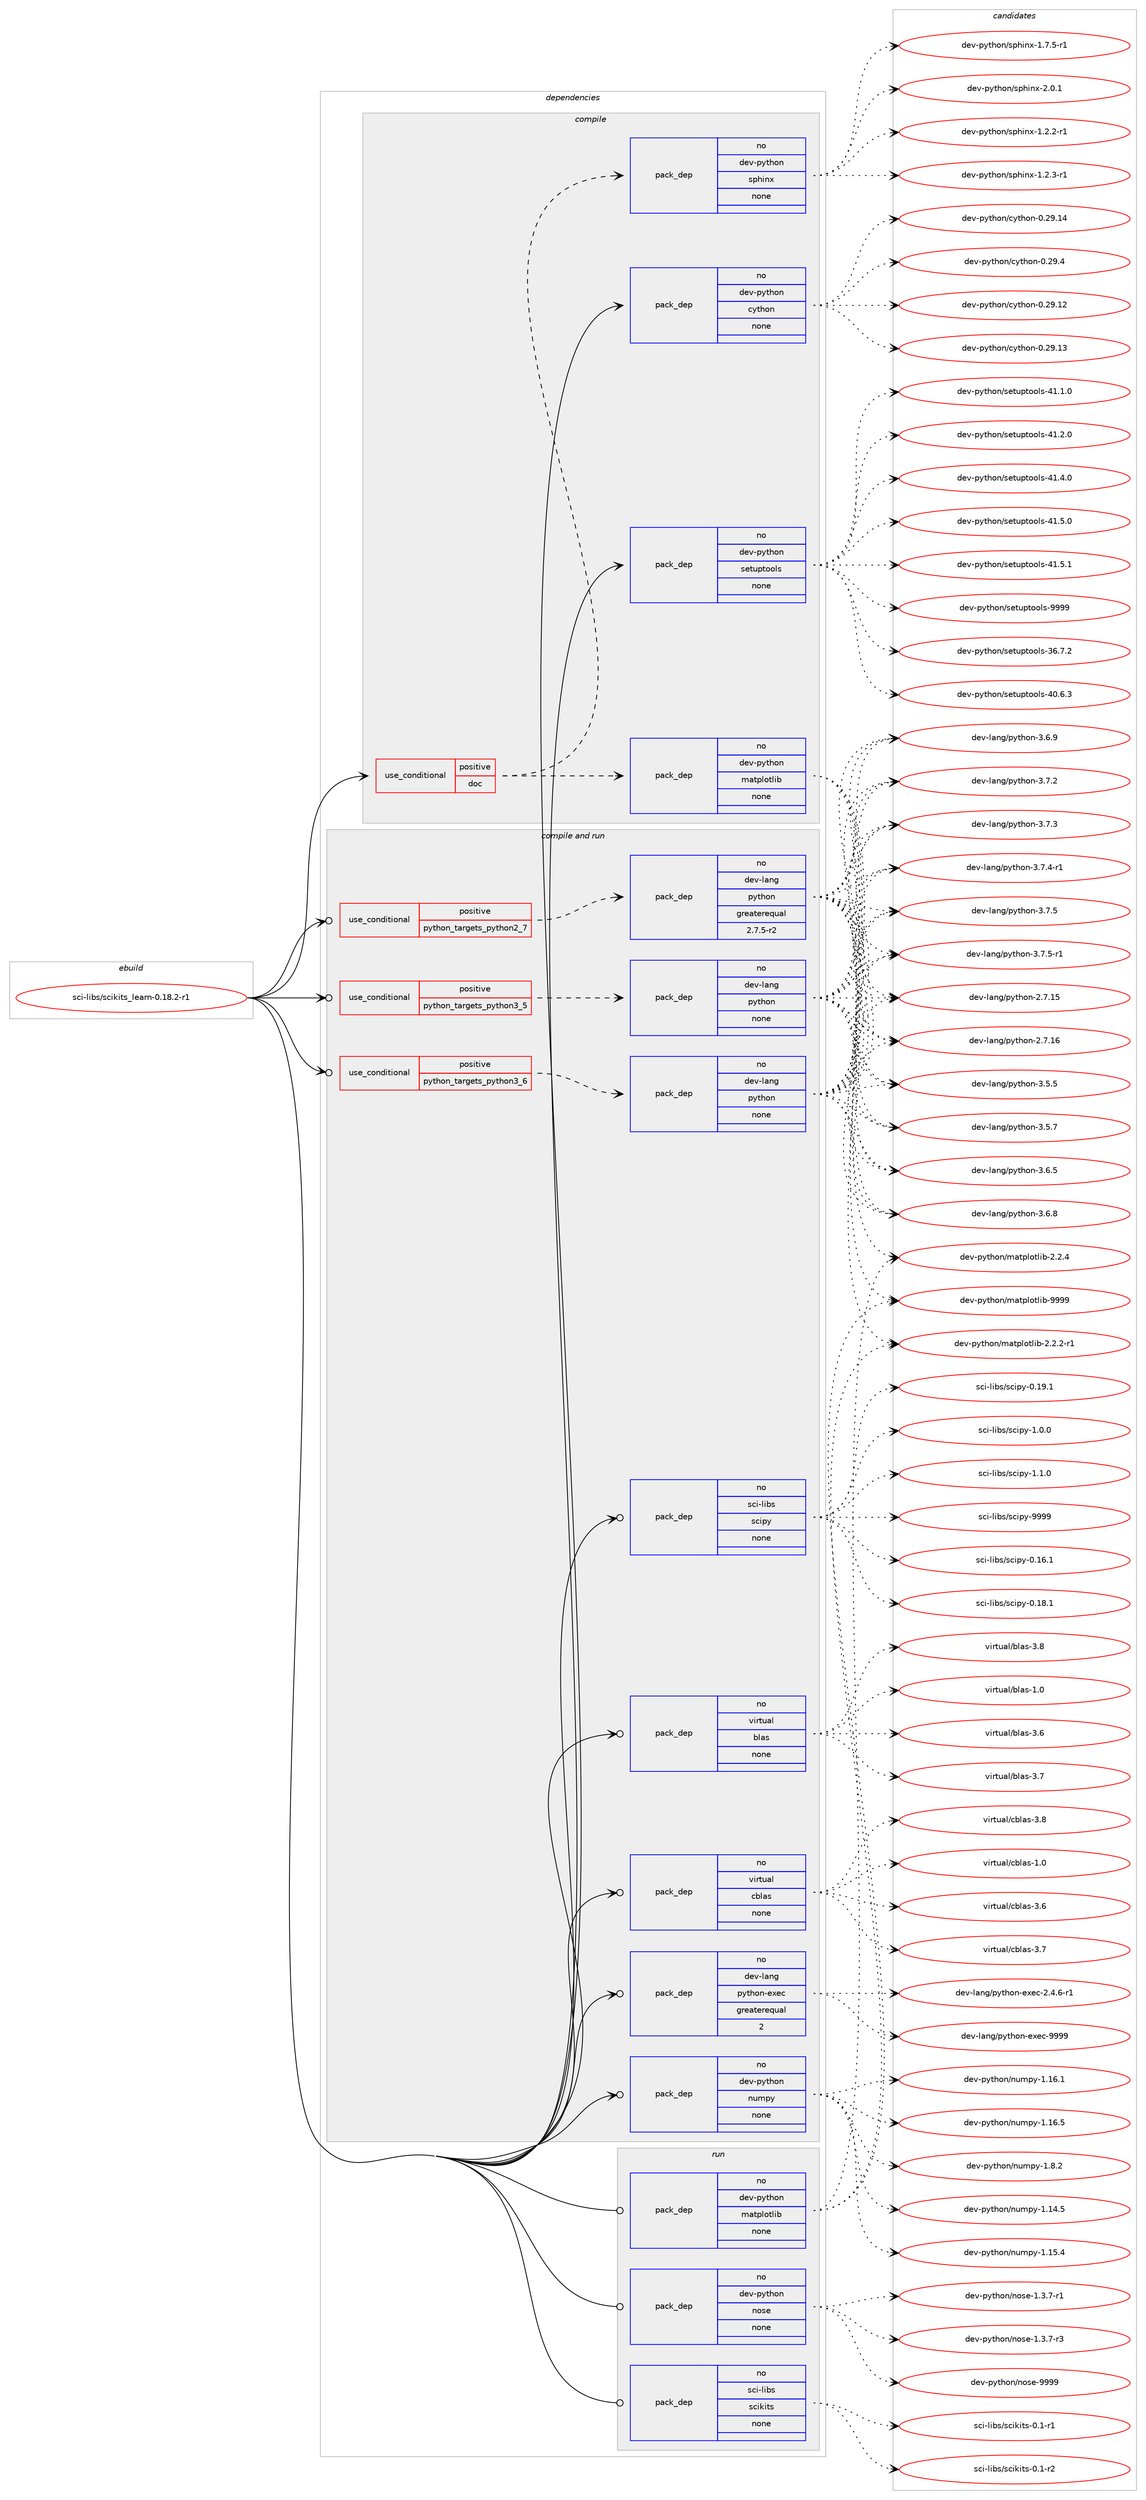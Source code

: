 digraph prolog {

# *************
# Graph options
# *************

newrank=true;
concentrate=true;
compound=true;
graph [rankdir=LR,fontname=Helvetica,fontsize=10,ranksep=1.5];#, ranksep=2.5, nodesep=0.2];
edge  [arrowhead=vee];
node  [fontname=Helvetica,fontsize=10];

# **********
# The ebuild
# **********

subgraph cluster_leftcol {
color=gray;
rank=same;
label=<<i>ebuild</i>>;
id [label="sci-libs/scikits_learn-0.18.2-r1", color=red, width=4, href="../sci-libs/scikits_learn-0.18.2-r1.svg"];
}

# ****************
# The dependencies
# ****************

subgraph cluster_midcol {
color=gray;
label=<<i>dependencies</i>>;
subgraph cluster_compile {
fillcolor="#eeeeee";
style=filled;
label=<<i>compile</i>>;
subgraph cond208703 {
dependency859508 [label=<<TABLE BORDER="0" CELLBORDER="1" CELLSPACING="0" CELLPADDING="4"><TR><TD ROWSPAN="3" CELLPADDING="10">use_conditional</TD></TR><TR><TD>positive</TD></TR><TR><TD>doc</TD></TR></TABLE>>, shape=none, color=red];
subgraph pack635616 {
dependency859509 [label=<<TABLE BORDER="0" CELLBORDER="1" CELLSPACING="0" CELLPADDING="4" WIDTH="220"><TR><TD ROWSPAN="6" CELLPADDING="30">pack_dep</TD></TR><TR><TD WIDTH="110">no</TD></TR><TR><TD>dev-python</TD></TR><TR><TD>matplotlib</TD></TR><TR><TD>none</TD></TR><TR><TD></TD></TR></TABLE>>, shape=none, color=blue];
}
dependency859508:e -> dependency859509:w [weight=20,style="dashed",arrowhead="vee"];
subgraph pack635617 {
dependency859510 [label=<<TABLE BORDER="0" CELLBORDER="1" CELLSPACING="0" CELLPADDING="4" WIDTH="220"><TR><TD ROWSPAN="6" CELLPADDING="30">pack_dep</TD></TR><TR><TD WIDTH="110">no</TD></TR><TR><TD>dev-python</TD></TR><TR><TD>sphinx</TD></TR><TR><TD>none</TD></TR><TR><TD></TD></TR></TABLE>>, shape=none, color=blue];
}
dependency859508:e -> dependency859510:w [weight=20,style="dashed",arrowhead="vee"];
}
id:e -> dependency859508:w [weight=20,style="solid",arrowhead="vee"];
subgraph pack635618 {
dependency859511 [label=<<TABLE BORDER="0" CELLBORDER="1" CELLSPACING="0" CELLPADDING="4" WIDTH="220"><TR><TD ROWSPAN="6" CELLPADDING="30">pack_dep</TD></TR><TR><TD WIDTH="110">no</TD></TR><TR><TD>dev-python</TD></TR><TR><TD>cython</TD></TR><TR><TD>none</TD></TR><TR><TD></TD></TR></TABLE>>, shape=none, color=blue];
}
id:e -> dependency859511:w [weight=20,style="solid",arrowhead="vee"];
subgraph pack635619 {
dependency859512 [label=<<TABLE BORDER="0" CELLBORDER="1" CELLSPACING="0" CELLPADDING="4" WIDTH="220"><TR><TD ROWSPAN="6" CELLPADDING="30">pack_dep</TD></TR><TR><TD WIDTH="110">no</TD></TR><TR><TD>dev-python</TD></TR><TR><TD>setuptools</TD></TR><TR><TD>none</TD></TR><TR><TD></TD></TR></TABLE>>, shape=none, color=blue];
}
id:e -> dependency859512:w [weight=20,style="solid",arrowhead="vee"];
}
subgraph cluster_compileandrun {
fillcolor="#eeeeee";
style=filled;
label=<<i>compile and run</i>>;
subgraph cond208704 {
dependency859513 [label=<<TABLE BORDER="0" CELLBORDER="1" CELLSPACING="0" CELLPADDING="4"><TR><TD ROWSPAN="3" CELLPADDING="10">use_conditional</TD></TR><TR><TD>positive</TD></TR><TR><TD>python_targets_python2_7</TD></TR></TABLE>>, shape=none, color=red];
subgraph pack635620 {
dependency859514 [label=<<TABLE BORDER="0" CELLBORDER="1" CELLSPACING="0" CELLPADDING="4" WIDTH="220"><TR><TD ROWSPAN="6" CELLPADDING="30">pack_dep</TD></TR><TR><TD WIDTH="110">no</TD></TR><TR><TD>dev-lang</TD></TR><TR><TD>python</TD></TR><TR><TD>greaterequal</TD></TR><TR><TD>2.7.5-r2</TD></TR></TABLE>>, shape=none, color=blue];
}
dependency859513:e -> dependency859514:w [weight=20,style="dashed",arrowhead="vee"];
}
id:e -> dependency859513:w [weight=20,style="solid",arrowhead="odotvee"];
subgraph cond208705 {
dependency859515 [label=<<TABLE BORDER="0" CELLBORDER="1" CELLSPACING="0" CELLPADDING="4"><TR><TD ROWSPAN="3" CELLPADDING="10">use_conditional</TD></TR><TR><TD>positive</TD></TR><TR><TD>python_targets_python3_5</TD></TR></TABLE>>, shape=none, color=red];
subgraph pack635621 {
dependency859516 [label=<<TABLE BORDER="0" CELLBORDER="1" CELLSPACING="0" CELLPADDING="4" WIDTH="220"><TR><TD ROWSPAN="6" CELLPADDING="30">pack_dep</TD></TR><TR><TD WIDTH="110">no</TD></TR><TR><TD>dev-lang</TD></TR><TR><TD>python</TD></TR><TR><TD>none</TD></TR><TR><TD></TD></TR></TABLE>>, shape=none, color=blue];
}
dependency859515:e -> dependency859516:w [weight=20,style="dashed",arrowhead="vee"];
}
id:e -> dependency859515:w [weight=20,style="solid",arrowhead="odotvee"];
subgraph cond208706 {
dependency859517 [label=<<TABLE BORDER="0" CELLBORDER="1" CELLSPACING="0" CELLPADDING="4"><TR><TD ROWSPAN="3" CELLPADDING="10">use_conditional</TD></TR><TR><TD>positive</TD></TR><TR><TD>python_targets_python3_6</TD></TR></TABLE>>, shape=none, color=red];
subgraph pack635622 {
dependency859518 [label=<<TABLE BORDER="0" CELLBORDER="1" CELLSPACING="0" CELLPADDING="4" WIDTH="220"><TR><TD ROWSPAN="6" CELLPADDING="30">pack_dep</TD></TR><TR><TD WIDTH="110">no</TD></TR><TR><TD>dev-lang</TD></TR><TR><TD>python</TD></TR><TR><TD>none</TD></TR><TR><TD></TD></TR></TABLE>>, shape=none, color=blue];
}
dependency859517:e -> dependency859518:w [weight=20,style="dashed",arrowhead="vee"];
}
id:e -> dependency859517:w [weight=20,style="solid",arrowhead="odotvee"];
subgraph pack635623 {
dependency859519 [label=<<TABLE BORDER="0" CELLBORDER="1" CELLSPACING="0" CELLPADDING="4" WIDTH="220"><TR><TD ROWSPAN="6" CELLPADDING="30">pack_dep</TD></TR><TR><TD WIDTH="110">no</TD></TR><TR><TD>dev-lang</TD></TR><TR><TD>python-exec</TD></TR><TR><TD>greaterequal</TD></TR><TR><TD>2</TD></TR></TABLE>>, shape=none, color=blue];
}
id:e -> dependency859519:w [weight=20,style="solid",arrowhead="odotvee"];
subgraph pack635624 {
dependency859520 [label=<<TABLE BORDER="0" CELLBORDER="1" CELLSPACING="0" CELLPADDING="4" WIDTH="220"><TR><TD ROWSPAN="6" CELLPADDING="30">pack_dep</TD></TR><TR><TD WIDTH="110">no</TD></TR><TR><TD>dev-python</TD></TR><TR><TD>numpy</TD></TR><TR><TD>none</TD></TR><TR><TD></TD></TR></TABLE>>, shape=none, color=blue];
}
id:e -> dependency859520:w [weight=20,style="solid",arrowhead="odotvee"];
subgraph pack635625 {
dependency859521 [label=<<TABLE BORDER="0" CELLBORDER="1" CELLSPACING="0" CELLPADDING="4" WIDTH="220"><TR><TD ROWSPAN="6" CELLPADDING="30">pack_dep</TD></TR><TR><TD WIDTH="110">no</TD></TR><TR><TD>sci-libs</TD></TR><TR><TD>scipy</TD></TR><TR><TD>none</TD></TR><TR><TD></TD></TR></TABLE>>, shape=none, color=blue];
}
id:e -> dependency859521:w [weight=20,style="solid",arrowhead="odotvee"];
subgraph pack635626 {
dependency859522 [label=<<TABLE BORDER="0" CELLBORDER="1" CELLSPACING="0" CELLPADDING="4" WIDTH="220"><TR><TD ROWSPAN="6" CELLPADDING="30">pack_dep</TD></TR><TR><TD WIDTH="110">no</TD></TR><TR><TD>virtual</TD></TR><TR><TD>blas</TD></TR><TR><TD>none</TD></TR><TR><TD></TD></TR></TABLE>>, shape=none, color=blue];
}
id:e -> dependency859522:w [weight=20,style="solid",arrowhead="odotvee"];
subgraph pack635627 {
dependency859523 [label=<<TABLE BORDER="0" CELLBORDER="1" CELLSPACING="0" CELLPADDING="4" WIDTH="220"><TR><TD ROWSPAN="6" CELLPADDING="30">pack_dep</TD></TR><TR><TD WIDTH="110">no</TD></TR><TR><TD>virtual</TD></TR><TR><TD>cblas</TD></TR><TR><TD>none</TD></TR><TR><TD></TD></TR></TABLE>>, shape=none, color=blue];
}
id:e -> dependency859523:w [weight=20,style="solid",arrowhead="odotvee"];
}
subgraph cluster_run {
fillcolor="#eeeeee";
style=filled;
label=<<i>run</i>>;
subgraph pack635628 {
dependency859524 [label=<<TABLE BORDER="0" CELLBORDER="1" CELLSPACING="0" CELLPADDING="4" WIDTH="220"><TR><TD ROWSPAN="6" CELLPADDING="30">pack_dep</TD></TR><TR><TD WIDTH="110">no</TD></TR><TR><TD>dev-python</TD></TR><TR><TD>matplotlib</TD></TR><TR><TD>none</TD></TR><TR><TD></TD></TR></TABLE>>, shape=none, color=blue];
}
id:e -> dependency859524:w [weight=20,style="solid",arrowhead="odot"];
subgraph pack635629 {
dependency859525 [label=<<TABLE BORDER="0" CELLBORDER="1" CELLSPACING="0" CELLPADDING="4" WIDTH="220"><TR><TD ROWSPAN="6" CELLPADDING="30">pack_dep</TD></TR><TR><TD WIDTH="110">no</TD></TR><TR><TD>dev-python</TD></TR><TR><TD>nose</TD></TR><TR><TD>none</TD></TR><TR><TD></TD></TR></TABLE>>, shape=none, color=blue];
}
id:e -> dependency859525:w [weight=20,style="solid",arrowhead="odot"];
subgraph pack635630 {
dependency859526 [label=<<TABLE BORDER="0" CELLBORDER="1" CELLSPACING="0" CELLPADDING="4" WIDTH="220"><TR><TD ROWSPAN="6" CELLPADDING="30">pack_dep</TD></TR><TR><TD WIDTH="110">no</TD></TR><TR><TD>sci-libs</TD></TR><TR><TD>scikits</TD></TR><TR><TD>none</TD></TR><TR><TD></TD></TR></TABLE>>, shape=none, color=blue];
}
id:e -> dependency859526:w [weight=20,style="solid",arrowhead="odot"];
}
}

# **************
# The candidates
# **************

subgraph cluster_choices {
rank=same;
color=gray;
label=<<i>candidates</i>>;

subgraph choice635616 {
color=black;
nodesep=1;
choice100101118451121211161041111104710997116112108111116108105984550465046504511449 [label="dev-python/matplotlib-2.2.2-r1", color=red, width=4,href="../dev-python/matplotlib-2.2.2-r1.svg"];
choice10010111845112121116104111110471099711611210811111610810598455046504652 [label="dev-python/matplotlib-2.2.4", color=red, width=4,href="../dev-python/matplotlib-2.2.4.svg"];
choice100101118451121211161041111104710997116112108111116108105984557575757 [label="dev-python/matplotlib-9999", color=red, width=4,href="../dev-python/matplotlib-9999.svg"];
dependency859509:e -> choice100101118451121211161041111104710997116112108111116108105984550465046504511449:w [style=dotted,weight="100"];
dependency859509:e -> choice10010111845112121116104111110471099711611210811111610810598455046504652:w [style=dotted,weight="100"];
dependency859509:e -> choice100101118451121211161041111104710997116112108111116108105984557575757:w [style=dotted,weight="100"];
}
subgraph choice635617 {
color=black;
nodesep=1;
choice10010111845112121116104111110471151121041051101204549465046504511449 [label="dev-python/sphinx-1.2.2-r1", color=red, width=4,href="../dev-python/sphinx-1.2.2-r1.svg"];
choice10010111845112121116104111110471151121041051101204549465046514511449 [label="dev-python/sphinx-1.2.3-r1", color=red, width=4,href="../dev-python/sphinx-1.2.3-r1.svg"];
choice10010111845112121116104111110471151121041051101204549465546534511449 [label="dev-python/sphinx-1.7.5-r1", color=red, width=4,href="../dev-python/sphinx-1.7.5-r1.svg"];
choice1001011184511212111610411111047115112104105110120455046484649 [label="dev-python/sphinx-2.0.1", color=red, width=4,href="../dev-python/sphinx-2.0.1.svg"];
dependency859510:e -> choice10010111845112121116104111110471151121041051101204549465046504511449:w [style=dotted,weight="100"];
dependency859510:e -> choice10010111845112121116104111110471151121041051101204549465046514511449:w [style=dotted,weight="100"];
dependency859510:e -> choice10010111845112121116104111110471151121041051101204549465546534511449:w [style=dotted,weight="100"];
dependency859510:e -> choice1001011184511212111610411111047115112104105110120455046484649:w [style=dotted,weight="100"];
}
subgraph choice635618 {
color=black;
nodesep=1;
choice1001011184511212111610411111047991211161041111104548465057464950 [label="dev-python/cython-0.29.12", color=red, width=4,href="../dev-python/cython-0.29.12.svg"];
choice1001011184511212111610411111047991211161041111104548465057464951 [label="dev-python/cython-0.29.13", color=red, width=4,href="../dev-python/cython-0.29.13.svg"];
choice1001011184511212111610411111047991211161041111104548465057464952 [label="dev-python/cython-0.29.14", color=red, width=4,href="../dev-python/cython-0.29.14.svg"];
choice10010111845112121116104111110479912111610411111045484650574652 [label="dev-python/cython-0.29.4", color=red, width=4,href="../dev-python/cython-0.29.4.svg"];
dependency859511:e -> choice1001011184511212111610411111047991211161041111104548465057464950:w [style=dotted,weight="100"];
dependency859511:e -> choice1001011184511212111610411111047991211161041111104548465057464951:w [style=dotted,weight="100"];
dependency859511:e -> choice1001011184511212111610411111047991211161041111104548465057464952:w [style=dotted,weight="100"];
dependency859511:e -> choice10010111845112121116104111110479912111610411111045484650574652:w [style=dotted,weight="100"];
}
subgraph choice635619 {
color=black;
nodesep=1;
choice100101118451121211161041111104711510111611711211611111110811545515446554650 [label="dev-python/setuptools-36.7.2", color=red, width=4,href="../dev-python/setuptools-36.7.2.svg"];
choice100101118451121211161041111104711510111611711211611111110811545524846544651 [label="dev-python/setuptools-40.6.3", color=red, width=4,href="../dev-python/setuptools-40.6.3.svg"];
choice100101118451121211161041111104711510111611711211611111110811545524946494648 [label="dev-python/setuptools-41.1.0", color=red, width=4,href="../dev-python/setuptools-41.1.0.svg"];
choice100101118451121211161041111104711510111611711211611111110811545524946504648 [label="dev-python/setuptools-41.2.0", color=red, width=4,href="../dev-python/setuptools-41.2.0.svg"];
choice100101118451121211161041111104711510111611711211611111110811545524946524648 [label="dev-python/setuptools-41.4.0", color=red, width=4,href="../dev-python/setuptools-41.4.0.svg"];
choice100101118451121211161041111104711510111611711211611111110811545524946534648 [label="dev-python/setuptools-41.5.0", color=red, width=4,href="../dev-python/setuptools-41.5.0.svg"];
choice100101118451121211161041111104711510111611711211611111110811545524946534649 [label="dev-python/setuptools-41.5.1", color=red, width=4,href="../dev-python/setuptools-41.5.1.svg"];
choice10010111845112121116104111110471151011161171121161111111081154557575757 [label="dev-python/setuptools-9999", color=red, width=4,href="../dev-python/setuptools-9999.svg"];
dependency859512:e -> choice100101118451121211161041111104711510111611711211611111110811545515446554650:w [style=dotted,weight="100"];
dependency859512:e -> choice100101118451121211161041111104711510111611711211611111110811545524846544651:w [style=dotted,weight="100"];
dependency859512:e -> choice100101118451121211161041111104711510111611711211611111110811545524946494648:w [style=dotted,weight="100"];
dependency859512:e -> choice100101118451121211161041111104711510111611711211611111110811545524946504648:w [style=dotted,weight="100"];
dependency859512:e -> choice100101118451121211161041111104711510111611711211611111110811545524946524648:w [style=dotted,weight="100"];
dependency859512:e -> choice100101118451121211161041111104711510111611711211611111110811545524946534648:w [style=dotted,weight="100"];
dependency859512:e -> choice100101118451121211161041111104711510111611711211611111110811545524946534649:w [style=dotted,weight="100"];
dependency859512:e -> choice10010111845112121116104111110471151011161171121161111111081154557575757:w [style=dotted,weight="100"];
}
subgraph choice635620 {
color=black;
nodesep=1;
choice10010111845108971101034711212111610411111045504655464953 [label="dev-lang/python-2.7.15", color=red, width=4,href="../dev-lang/python-2.7.15.svg"];
choice10010111845108971101034711212111610411111045504655464954 [label="dev-lang/python-2.7.16", color=red, width=4,href="../dev-lang/python-2.7.16.svg"];
choice100101118451089711010347112121116104111110455146534653 [label="dev-lang/python-3.5.5", color=red, width=4,href="../dev-lang/python-3.5.5.svg"];
choice100101118451089711010347112121116104111110455146534655 [label="dev-lang/python-3.5.7", color=red, width=4,href="../dev-lang/python-3.5.7.svg"];
choice100101118451089711010347112121116104111110455146544653 [label="dev-lang/python-3.6.5", color=red, width=4,href="../dev-lang/python-3.6.5.svg"];
choice100101118451089711010347112121116104111110455146544656 [label="dev-lang/python-3.6.8", color=red, width=4,href="../dev-lang/python-3.6.8.svg"];
choice100101118451089711010347112121116104111110455146544657 [label="dev-lang/python-3.6.9", color=red, width=4,href="../dev-lang/python-3.6.9.svg"];
choice100101118451089711010347112121116104111110455146554650 [label="dev-lang/python-3.7.2", color=red, width=4,href="../dev-lang/python-3.7.2.svg"];
choice100101118451089711010347112121116104111110455146554651 [label="dev-lang/python-3.7.3", color=red, width=4,href="../dev-lang/python-3.7.3.svg"];
choice1001011184510897110103471121211161041111104551465546524511449 [label="dev-lang/python-3.7.4-r1", color=red, width=4,href="../dev-lang/python-3.7.4-r1.svg"];
choice100101118451089711010347112121116104111110455146554653 [label="dev-lang/python-3.7.5", color=red, width=4,href="../dev-lang/python-3.7.5.svg"];
choice1001011184510897110103471121211161041111104551465546534511449 [label="dev-lang/python-3.7.5-r1", color=red, width=4,href="../dev-lang/python-3.7.5-r1.svg"];
dependency859514:e -> choice10010111845108971101034711212111610411111045504655464953:w [style=dotted,weight="100"];
dependency859514:e -> choice10010111845108971101034711212111610411111045504655464954:w [style=dotted,weight="100"];
dependency859514:e -> choice100101118451089711010347112121116104111110455146534653:w [style=dotted,weight="100"];
dependency859514:e -> choice100101118451089711010347112121116104111110455146534655:w [style=dotted,weight="100"];
dependency859514:e -> choice100101118451089711010347112121116104111110455146544653:w [style=dotted,weight="100"];
dependency859514:e -> choice100101118451089711010347112121116104111110455146544656:w [style=dotted,weight="100"];
dependency859514:e -> choice100101118451089711010347112121116104111110455146544657:w [style=dotted,weight="100"];
dependency859514:e -> choice100101118451089711010347112121116104111110455146554650:w [style=dotted,weight="100"];
dependency859514:e -> choice100101118451089711010347112121116104111110455146554651:w [style=dotted,weight="100"];
dependency859514:e -> choice1001011184510897110103471121211161041111104551465546524511449:w [style=dotted,weight="100"];
dependency859514:e -> choice100101118451089711010347112121116104111110455146554653:w [style=dotted,weight="100"];
dependency859514:e -> choice1001011184510897110103471121211161041111104551465546534511449:w [style=dotted,weight="100"];
}
subgraph choice635621 {
color=black;
nodesep=1;
choice10010111845108971101034711212111610411111045504655464953 [label="dev-lang/python-2.7.15", color=red, width=4,href="../dev-lang/python-2.7.15.svg"];
choice10010111845108971101034711212111610411111045504655464954 [label="dev-lang/python-2.7.16", color=red, width=4,href="../dev-lang/python-2.7.16.svg"];
choice100101118451089711010347112121116104111110455146534653 [label="dev-lang/python-3.5.5", color=red, width=4,href="../dev-lang/python-3.5.5.svg"];
choice100101118451089711010347112121116104111110455146534655 [label="dev-lang/python-3.5.7", color=red, width=4,href="../dev-lang/python-3.5.7.svg"];
choice100101118451089711010347112121116104111110455146544653 [label="dev-lang/python-3.6.5", color=red, width=4,href="../dev-lang/python-3.6.5.svg"];
choice100101118451089711010347112121116104111110455146544656 [label="dev-lang/python-3.6.8", color=red, width=4,href="../dev-lang/python-3.6.8.svg"];
choice100101118451089711010347112121116104111110455146544657 [label="dev-lang/python-3.6.9", color=red, width=4,href="../dev-lang/python-3.6.9.svg"];
choice100101118451089711010347112121116104111110455146554650 [label="dev-lang/python-3.7.2", color=red, width=4,href="../dev-lang/python-3.7.2.svg"];
choice100101118451089711010347112121116104111110455146554651 [label="dev-lang/python-3.7.3", color=red, width=4,href="../dev-lang/python-3.7.3.svg"];
choice1001011184510897110103471121211161041111104551465546524511449 [label="dev-lang/python-3.7.4-r1", color=red, width=4,href="../dev-lang/python-3.7.4-r1.svg"];
choice100101118451089711010347112121116104111110455146554653 [label="dev-lang/python-3.7.5", color=red, width=4,href="../dev-lang/python-3.7.5.svg"];
choice1001011184510897110103471121211161041111104551465546534511449 [label="dev-lang/python-3.7.5-r1", color=red, width=4,href="../dev-lang/python-3.7.5-r1.svg"];
dependency859516:e -> choice10010111845108971101034711212111610411111045504655464953:w [style=dotted,weight="100"];
dependency859516:e -> choice10010111845108971101034711212111610411111045504655464954:w [style=dotted,weight="100"];
dependency859516:e -> choice100101118451089711010347112121116104111110455146534653:w [style=dotted,weight="100"];
dependency859516:e -> choice100101118451089711010347112121116104111110455146534655:w [style=dotted,weight="100"];
dependency859516:e -> choice100101118451089711010347112121116104111110455146544653:w [style=dotted,weight="100"];
dependency859516:e -> choice100101118451089711010347112121116104111110455146544656:w [style=dotted,weight="100"];
dependency859516:e -> choice100101118451089711010347112121116104111110455146544657:w [style=dotted,weight="100"];
dependency859516:e -> choice100101118451089711010347112121116104111110455146554650:w [style=dotted,weight="100"];
dependency859516:e -> choice100101118451089711010347112121116104111110455146554651:w [style=dotted,weight="100"];
dependency859516:e -> choice1001011184510897110103471121211161041111104551465546524511449:w [style=dotted,weight="100"];
dependency859516:e -> choice100101118451089711010347112121116104111110455146554653:w [style=dotted,weight="100"];
dependency859516:e -> choice1001011184510897110103471121211161041111104551465546534511449:w [style=dotted,weight="100"];
}
subgraph choice635622 {
color=black;
nodesep=1;
choice10010111845108971101034711212111610411111045504655464953 [label="dev-lang/python-2.7.15", color=red, width=4,href="../dev-lang/python-2.7.15.svg"];
choice10010111845108971101034711212111610411111045504655464954 [label="dev-lang/python-2.7.16", color=red, width=4,href="../dev-lang/python-2.7.16.svg"];
choice100101118451089711010347112121116104111110455146534653 [label="dev-lang/python-3.5.5", color=red, width=4,href="../dev-lang/python-3.5.5.svg"];
choice100101118451089711010347112121116104111110455146534655 [label="dev-lang/python-3.5.7", color=red, width=4,href="../dev-lang/python-3.5.7.svg"];
choice100101118451089711010347112121116104111110455146544653 [label="dev-lang/python-3.6.5", color=red, width=4,href="../dev-lang/python-3.6.5.svg"];
choice100101118451089711010347112121116104111110455146544656 [label="dev-lang/python-3.6.8", color=red, width=4,href="../dev-lang/python-3.6.8.svg"];
choice100101118451089711010347112121116104111110455146544657 [label="dev-lang/python-3.6.9", color=red, width=4,href="../dev-lang/python-3.6.9.svg"];
choice100101118451089711010347112121116104111110455146554650 [label="dev-lang/python-3.7.2", color=red, width=4,href="../dev-lang/python-3.7.2.svg"];
choice100101118451089711010347112121116104111110455146554651 [label="dev-lang/python-3.7.3", color=red, width=4,href="../dev-lang/python-3.7.3.svg"];
choice1001011184510897110103471121211161041111104551465546524511449 [label="dev-lang/python-3.7.4-r1", color=red, width=4,href="../dev-lang/python-3.7.4-r1.svg"];
choice100101118451089711010347112121116104111110455146554653 [label="dev-lang/python-3.7.5", color=red, width=4,href="../dev-lang/python-3.7.5.svg"];
choice1001011184510897110103471121211161041111104551465546534511449 [label="dev-lang/python-3.7.5-r1", color=red, width=4,href="../dev-lang/python-3.7.5-r1.svg"];
dependency859518:e -> choice10010111845108971101034711212111610411111045504655464953:w [style=dotted,weight="100"];
dependency859518:e -> choice10010111845108971101034711212111610411111045504655464954:w [style=dotted,weight="100"];
dependency859518:e -> choice100101118451089711010347112121116104111110455146534653:w [style=dotted,weight="100"];
dependency859518:e -> choice100101118451089711010347112121116104111110455146534655:w [style=dotted,weight="100"];
dependency859518:e -> choice100101118451089711010347112121116104111110455146544653:w [style=dotted,weight="100"];
dependency859518:e -> choice100101118451089711010347112121116104111110455146544656:w [style=dotted,weight="100"];
dependency859518:e -> choice100101118451089711010347112121116104111110455146544657:w [style=dotted,weight="100"];
dependency859518:e -> choice100101118451089711010347112121116104111110455146554650:w [style=dotted,weight="100"];
dependency859518:e -> choice100101118451089711010347112121116104111110455146554651:w [style=dotted,weight="100"];
dependency859518:e -> choice1001011184510897110103471121211161041111104551465546524511449:w [style=dotted,weight="100"];
dependency859518:e -> choice100101118451089711010347112121116104111110455146554653:w [style=dotted,weight="100"];
dependency859518:e -> choice1001011184510897110103471121211161041111104551465546534511449:w [style=dotted,weight="100"];
}
subgraph choice635623 {
color=black;
nodesep=1;
choice10010111845108971101034711212111610411111045101120101994550465246544511449 [label="dev-lang/python-exec-2.4.6-r1", color=red, width=4,href="../dev-lang/python-exec-2.4.6-r1.svg"];
choice10010111845108971101034711212111610411111045101120101994557575757 [label="dev-lang/python-exec-9999", color=red, width=4,href="../dev-lang/python-exec-9999.svg"];
dependency859519:e -> choice10010111845108971101034711212111610411111045101120101994550465246544511449:w [style=dotted,weight="100"];
dependency859519:e -> choice10010111845108971101034711212111610411111045101120101994557575757:w [style=dotted,weight="100"];
}
subgraph choice635624 {
color=black;
nodesep=1;
choice100101118451121211161041111104711011710911212145494649524653 [label="dev-python/numpy-1.14.5", color=red, width=4,href="../dev-python/numpy-1.14.5.svg"];
choice100101118451121211161041111104711011710911212145494649534652 [label="dev-python/numpy-1.15.4", color=red, width=4,href="../dev-python/numpy-1.15.4.svg"];
choice100101118451121211161041111104711011710911212145494649544649 [label="dev-python/numpy-1.16.1", color=red, width=4,href="../dev-python/numpy-1.16.1.svg"];
choice100101118451121211161041111104711011710911212145494649544653 [label="dev-python/numpy-1.16.5", color=red, width=4,href="../dev-python/numpy-1.16.5.svg"];
choice1001011184511212111610411111047110117109112121454946564650 [label="dev-python/numpy-1.8.2", color=red, width=4,href="../dev-python/numpy-1.8.2.svg"];
dependency859520:e -> choice100101118451121211161041111104711011710911212145494649524653:w [style=dotted,weight="100"];
dependency859520:e -> choice100101118451121211161041111104711011710911212145494649534652:w [style=dotted,weight="100"];
dependency859520:e -> choice100101118451121211161041111104711011710911212145494649544649:w [style=dotted,weight="100"];
dependency859520:e -> choice100101118451121211161041111104711011710911212145494649544653:w [style=dotted,weight="100"];
dependency859520:e -> choice1001011184511212111610411111047110117109112121454946564650:w [style=dotted,weight="100"];
}
subgraph choice635625 {
color=black;
nodesep=1;
choice115991054510810598115471159910511212145484649544649 [label="sci-libs/scipy-0.16.1", color=red, width=4,href="../sci-libs/scipy-0.16.1.svg"];
choice115991054510810598115471159910511212145484649564649 [label="sci-libs/scipy-0.18.1", color=red, width=4,href="../sci-libs/scipy-0.18.1.svg"];
choice115991054510810598115471159910511212145484649574649 [label="sci-libs/scipy-0.19.1", color=red, width=4,href="../sci-libs/scipy-0.19.1.svg"];
choice1159910545108105981154711599105112121454946484648 [label="sci-libs/scipy-1.0.0", color=red, width=4,href="../sci-libs/scipy-1.0.0.svg"];
choice1159910545108105981154711599105112121454946494648 [label="sci-libs/scipy-1.1.0", color=red, width=4,href="../sci-libs/scipy-1.1.0.svg"];
choice11599105451081059811547115991051121214557575757 [label="sci-libs/scipy-9999", color=red, width=4,href="../sci-libs/scipy-9999.svg"];
dependency859521:e -> choice115991054510810598115471159910511212145484649544649:w [style=dotted,weight="100"];
dependency859521:e -> choice115991054510810598115471159910511212145484649564649:w [style=dotted,weight="100"];
dependency859521:e -> choice115991054510810598115471159910511212145484649574649:w [style=dotted,weight="100"];
dependency859521:e -> choice1159910545108105981154711599105112121454946484648:w [style=dotted,weight="100"];
dependency859521:e -> choice1159910545108105981154711599105112121454946494648:w [style=dotted,weight="100"];
dependency859521:e -> choice11599105451081059811547115991051121214557575757:w [style=dotted,weight="100"];
}
subgraph choice635626 {
color=black;
nodesep=1;
choice1181051141161179710847981089711545494648 [label="virtual/blas-1.0", color=red, width=4,href="../virtual/blas-1.0.svg"];
choice1181051141161179710847981089711545514654 [label="virtual/blas-3.6", color=red, width=4,href="../virtual/blas-3.6.svg"];
choice1181051141161179710847981089711545514655 [label="virtual/blas-3.7", color=red, width=4,href="../virtual/blas-3.7.svg"];
choice1181051141161179710847981089711545514656 [label="virtual/blas-3.8", color=red, width=4,href="../virtual/blas-3.8.svg"];
dependency859522:e -> choice1181051141161179710847981089711545494648:w [style=dotted,weight="100"];
dependency859522:e -> choice1181051141161179710847981089711545514654:w [style=dotted,weight="100"];
dependency859522:e -> choice1181051141161179710847981089711545514655:w [style=dotted,weight="100"];
dependency859522:e -> choice1181051141161179710847981089711545514656:w [style=dotted,weight="100"];
}
subgraph choice635627 {
color=black;
nodesep=1;
choice118105114116117971084799981089711545494648 [label="virtual/cblas-1.0", color=red, width=4,href="../virtual/cblas-1.0.svg"];
choice118105114116117971084799981089711545514654 [label="virtual/cblas-3.6", color=red, width=4,href="../virtual/cblas-3.6.svg"];
choice118105114116117971084799981089711545514655 [label="virtual/cblas-3.7", color=red, width=4,href="../virtual/cblas-3.7.svg"];
choice118105114116117971084799981089711545514656 [label="virtual/cblas-3.8", color=red, width=4,href="../virtual/cblas-3.8.svg"];
dependency859523:e -> choice118105114116117971084799981089711545494648:w [style=dotted,weight="100"];
dependency859523:e -> choice118105114116117971084799981089711545514654:w [style=dotted,weight="100"];
dependency859523:e -> choice118105114116117971084799981089711545514655:w [style=dotted,weight="100"];
dependency859523:e -> choice118105114116117971084799981089711545514656:w [style=dotted,weight="100"];
}
subgraph choice635628 {
color=black;
nodesep=1;
choice100101118451121211161041111104710997116112108111116108105984550465046504511449 [label="dev-python/matplotlib-2.2.2-r1", color=red, width=4,href="../dev-python/matplotlib-2.2.2-r1.svg"];
choice10010111845112121116104111110471099711611210811111610810598455046504652 [label="dev-python/matplotlib-2.2.4", color=red, width=4,href="../dev-python/matplotlib-2.2.4.svg"];
choice100101118451121211161041111104710997116112108111116108105984557575757 [label="dev-python/matplotlib-9999", color=red, width=4,href="../dev-python/matplotlib-9999.svg"];
dependency859524:e -> choice100101118451121211161041111104710997116112108111116108105984550465046504511449:w [style=dotted,weight="100"];
dependency859524:e -> choice10010111845112121116104111110471099711611210811111610810598455046504652:w [style=dotted,weight="100"];
dependency859524:e -> choice100101118451121211161041111104710997116112108111116108105984557575757:w [style=dotted,weight="100"];
}
subgraph choice635629 {
color=black;
nodesep=1;
choice10010111845112121116104111110471101111151014549465146554511449 [label="dev-python/nose-1.3.7-r1", color=red, width=4,href="../dev-python/nose-1.3.7-r1.svg"];
choice10010111845112121116104111110471101111151014549465146554511451 [label="dev-python/nose-1.3.7-r3", color=red, width=4,href="../dev-python/nose-1.3.7-r3.svg"];
choice10010111845112121116104111110471101111151014557575757 [label="dev-python/nose-9999", color=red, width=4,href="../dev-python/nose-9999.svg"];
dependency859525:e -> choice10010111845112121116104111110471101111151014549465146554511449:w [style=dotted,weight="100"];
dependency859525:e -> choice10010111845112121116104111110471101111151014549465146554511451:w [style=dotted,weight="100"];
dependency859525:e -> choice10010111845112121116104111110471101111151014557575757:w [style=dotted,weight="100"];
}
subgraph choice635630 {
color=black;
nodesep=1;
choice1159910545108105981154711599105107105116115454846494511449 [label="sci-libs/scikits-0.1-r1", color=red, width=4,href="../sci-libs/scikits-0.1-r1.svg"];
choice1159910545108105981154711599105107105116115454846494511450 [label="sci-libs/scikits-0.1-r2", color=red, width=4,href="../sci-libs/scikits-0.1-r2.svg"];
dependency859526:e -> choice1159910545108105981154711599105107105116115454846494511449:w [style=dotted,weight="100"];
dependency859526:e -> choice1159910545108105981154711599105107105116115454846494511450:w [style=dotted,weight="100"];
}
}

}
